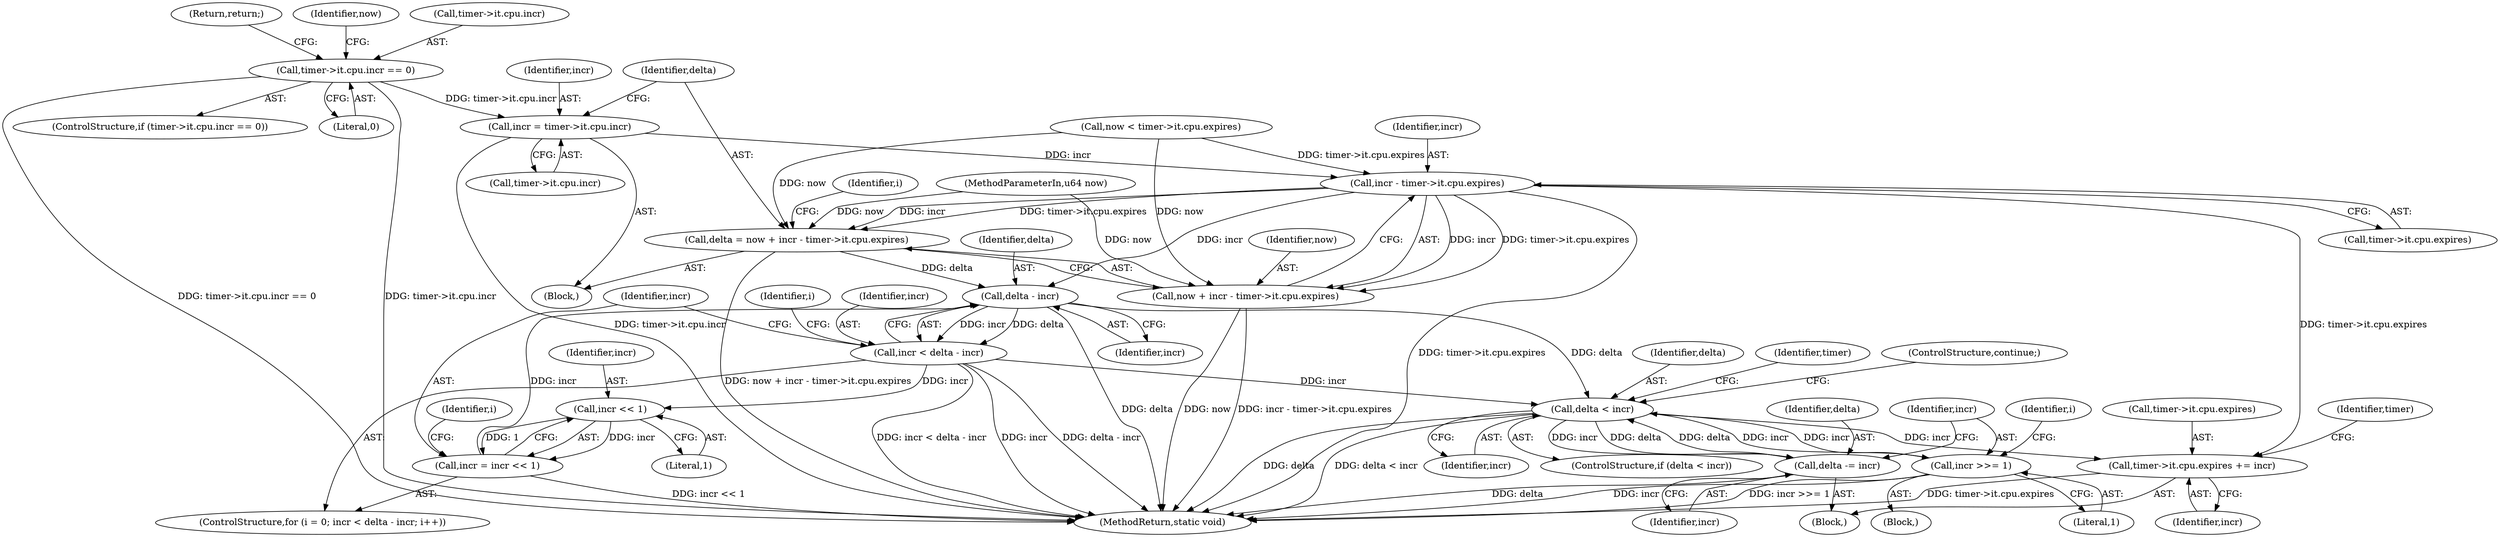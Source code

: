digraph "0_linux_78c9c4dfbf8c04883941445a195276bb4bb92c76@pointer" {
"1000130" [label="(Call,incr = timer->it.cpu.incr)"];
"1000109" [label="(Call,timer->it.cpu.incr == 0)"];
"1000143" [label="(Call,incr - timer->it.cpu.expires)"];
"1000139" [label="(Call,delta = now + incr - timer->it.cpu.expires)"];
"1000158" [label="(Call,delta - incr)"];
"1000156" [label="(Call,incr < delta - incr)"];
"1000165" [label="(Call,incr << 1)"];
"1000163" [label="(Call,incr = incr << 1)"];
"1000180" [label="(Call,delta < incr)"];
"1000173" [label="(Call,incr >>= 1)"];
"1000184" [label="(Call,timer->it.cpu.expires += incr)"];
"1000200" [label="(Call,delta -= incr)"];
"1000141" [label="(Call,now + incr - timer->it.cpu.expires)"];
"1000145" [label="(Call,timer->it.cpu.expires)"];
"1000181" [label="(Identifier,delta)"];
"1000140" [label="(Identifier,delta)"];
"1000131" [label="(Identifier,incr)"];
"1000118" [label="(Return,return;)"];
"1000162" [label="(Identifier,i)"];
"1000182" [label="(Identifier,incr)"];
"1000172" [label="(Block,)"];
"1000160" [label="(Identifier,incr)"];
"1000139" [label="(Call,delta = now + incr - timer->it.cpu.expires)"];
"1000166" [label="(Identifier,incr)"];
"1000185" [label="(Call,timer->it.cpu.expires)"];
"1000163" [label="(Call,incr = incr << 1)"];
"1000143" [label="(Call,incr - timer->it.cpu.expires)"];
"1000104" [label="(Block,)"];
"1000109" [label="(Call,timer->it.cpu.incr == 0)"];
"1000154" [label="(Identifier,i)"];
"1000152" [label="(ControlStructure,for (i = 0; incr < delta - incr; i++))"];
"1000195" [label="(Identifier,timer)"];
"1000188" [label="(Identifier,timer)"];
"1000170" [label="(Identifier,i)"];
"1000173" [label="(Call,incr >>= 1)"];
"1000132" [label="(Call,timer->it.cpu.incr)"];
"1000141" [label="(Call,now + incr - timer->it.cpu.expires)"];
"1000200" [label="(Call,delta -= incr)"];
"1000174" [label="(Identifier,incr)"];
"1000121" [label="(Identifier,now)"];
"1000203" [label="(MethodReturn,static void)"];
"1000180" [label="(Call,delta < incr)"];
"1000108" [label="(ControlStructure,if (timer->it.cpu.incr == 0))"];
"1000120" [label="(Call,now < timer->it.cpu.expires)"];
"1000164" [label="(Identifier,incr)"];
"1000184" [label="(Call,timer->it.cpu.expires += incr)"];
"1000130" [label="(Call,incr = timer->it.cpu.incr)"];
"1000156" [label="(Call,incr < delta - incr)"];
"1000175" [label="(Literal,1)"];
"1000202" [label="(Identifier,incr)"];
"1000167" [label="(Literal,1)"];
"1000159" [label="(Identifier,delta)"];
"1000179" [label="(ControlStructure,if (delta < incr))"];
"1000157" [label="(Identifier,incr)"];
"1000177" [label="(Identifier,i)"];
"1000178" [label="(Block,)"];
"1000201" [label="(Identifier,delta)"];
"1000103" [label="(MethodParameterIn,u64 now)"];
"1000183" [label="(ControlStructure,continue;)"];
"1000142" [label="(Identifier,now)"];
"1000192" [label="(Identifier,incr)"];
"1000110" [label="(Call,timer->it.cpu.incr)"];
"1000144" [label="(Identifier,incr)"];
"1000165" [label="(Call,incr << 1)"];
"1000158" [label="(Call,delta - incr)"];
"1000117" [label="(Literal,0)"];
"1000130" -> "1000104"  [label="AST: "];
"1000130" -> "1000132"  [label="CFG: "];
"1000131" -> "1000130"  [label="AST: "];
"1000132" -> "1000130"  [label="AST: "];
"1000140" -> "1000130"  [label="CFG: "];
"1000130" -> "1000203"  [label="DDG: timer->it.cpu.incr"];
"1000109" -> "1000130"  [label="DDG: timer->it.cpu.incr"];
"1000130" -> "1000143"  [label="DDG: incr"];
"1000109" -> "1000108"  [label="AST: "];
"1000109" -> "1000117"  [label="CFG: "];
"1000110" -> "1000109"  [label="AST: "];
"1000117" -> "1000109"  [label="AST: "];
"1000118" -> "1000109"  [label="CFG: "];
"1000121" -> "1000109"  [label="CFG: "];
"1000109" -> "1000203"  [label="DDG: timer->it.cpu.incr"];
"1000109" -> "1000203"  [label="DDG: timer->it.cpu.incr == 0"];
"1000143" -> "1000141"  [label="AST: "];
"1000143" -> "1000145"  [label="CFG: "];
"1000144" -> "1000143"  [label="AST: "];
"1000145" -> "1000143"  [label="AST: "];
"1000141" -> "1000143"  [label="CFG: "];
"1000143" -> "1000203"  [label="DDG: timer->it.cpu.expires"];
"1000143" -> "1000139"  [label="DDG: incr"];
"1000143" -> "1000139"  [label="DDG: timer->it.cpu.expires"];
"1000143" -> "1000141"  [label="DDG: incr"];
"1000143" -> "1000141"  [label="DDG: timer->it.cpu.expires"];
"1000120" -> "1000143"  [label="DDG: timer->it.cpu.expires"];
"1000143" -> "1000158"  [label="DDG: incr"];
"1000143" -> "1000184"  [label="DDG: timer->it.cpu.expires"];
"1000139" -> "1000104"  [label="AST: "];
"1000139" -> "1000141"  [label="CFG: "];
"1000140" -> "1000139"  [label="AST: "];
"1000141" -> "1000139"  [label="AST: "];
"1000154" -> "1000139"  [label="CFG: "];
"1000139" -> "1000203"  [label="DDG: now + incr - timer->it.cpu.expires"];
"1000120" -> "1000139"  [label="DDG: now"];
"1000103" -> "1000139"  [label="DDG: now"];
"1000139" -> "1000158"  [label="DDG: delta"];
"1000158" -> "1000156"  [label="AST: "];
"1000158" -> "1000160"  [label="CFG: "];
"1000159" -> "1000158"  [label="AST: "];
"1000160" -> "1000158"  [label="AST: "];
"1000156" -> "1000158"  [label="CFG: "];
"1000158" -> "1000203"  [label="DDG: delta"];
"1000158" -> "1000156"  [label="DDG: incr"];
"1000158" -> "1000156"  [label="DDG: delta"];
"1000163" -> "1000158"  [label="DDG: incr"];
"1000158" -> "1000180"  [label="DDG: delta"];
"1000156" -> "1000152"  [label="AST: "];
"1000157" -> "1000156"  [label="AST: "];
"1000164" -> "1000156"  [label="CFG: "];
"1000170" -> "1000156"  [label="CFG: "];
"1000156" -> "1000203"  [label="DDG: incr < delta - incr"];
"1000156" -> "1000203"  [label="DDG: incr"];
"1000156" -> "1000203"  [label="DDG: delta - incr"];
"1000156" -> "1000165"  [label="DDG: incr"];
"1000156" -> "1000180"  [label="DDG: incr"];
"1000165" -> "1000163"  [label="AST: "];
"1000165" -> "1000167"  [label="CFG: "];
"1000166" -> "1000165"  [label="AST: "];
"1000167" -> "1000165"  [label="AST: "];
"1000163" -> "1000165"  [label="CFG: "];
"1000165" -> "1000163"  [label="DDG: incr"];
"1000165" -> "1000163"  [label="DDG: 1"];
"1000163" -> "1000152"  [label="AST: "];
"1000164" -> "1000163"  [label="AST: "];
"1000162" -> "1000163"  [label="CFG: "];
"1000163" -> "1000203"  [label="DDG: incr << 1"];
"1000180" -> "1000179"  [label="AST: "];
"1000180" -> "1000182"  [label="CFG: "];
"1000181" -> "1000180"  [label="AST: "];
"1000182" -> "1000180"  [label="AST: "];
"1000183" -> "1000180"  [label="CFG: "];
"1000188" -> "1000180"  [label="CFG: "];
"1000180" -> "1000203"  [label="DDG: delta"];
"1000180" -> "1000203"  [label="DDG: delta < incr"];
"1000180" -> "1000173"  [label="DDG: incr"];
"1000200" -> "1000180"  [label="DDG: delta"];
"1000173" -> "1000180"  [label="DDG: incr"];
"1000180" -> "1000184"  [label="DDG: incr"];
"1000180" -> "1000200"  [label="DDG: incr"];
"1000180" -> "1000200"  [label="DDG: delta"];
"1000173" -> "1000172"  [label="AST: "];
"1000173" -> "1000175"  [label="CFG: "];
"1000174" -> "1000173"  [label="AST: "];
"1000175" -> "1000173"  [label="AST: "];
"1000177" -> "1000173"  [label="CFG: "];
"1000173" -> "1000203"  [label="DDG: incr >>= 1"];
"1000173" -> "1000203"  [label="DDG: incr"];
"1000184" -> "1000178"  [label="AST: "];
"1000184" -> "1000192"  [label="CFG: "];
"1000185" -> "1000184"  [label="AST: "];
"1000192" -> "1000184"  [label="AST: "];
"1000195" -> "1000184"  [label="CFG: "];
"1000184" -> "1000203"  [label="DDG: timer->it.cpu.expires"];
"1000200" -> "1000178"  [label="AST: "];
"1000200" -> "1000202"  [label="CFG: "];
"1000201" -> "1000200"  [label="AST: "];
"1000202" -> "1000200"  [label="AST: "];
"1000174" -> "1000200"  [label="CFG: "];
"1000200" -> "1000203"  [label="DDG: delta"];
"1000142" -> "1000141"  [label="AST: "];
"1000141" -> "1000203"  [label="DDG: now"];
"1000141" -> "1000203"  [label="DDG: incr - timer->it.cpu.expires"];
"1000120" -> "1000141"  [label="DDG: now"];
"1000103" -> "1000141"  [label="DDG: now"];
}
